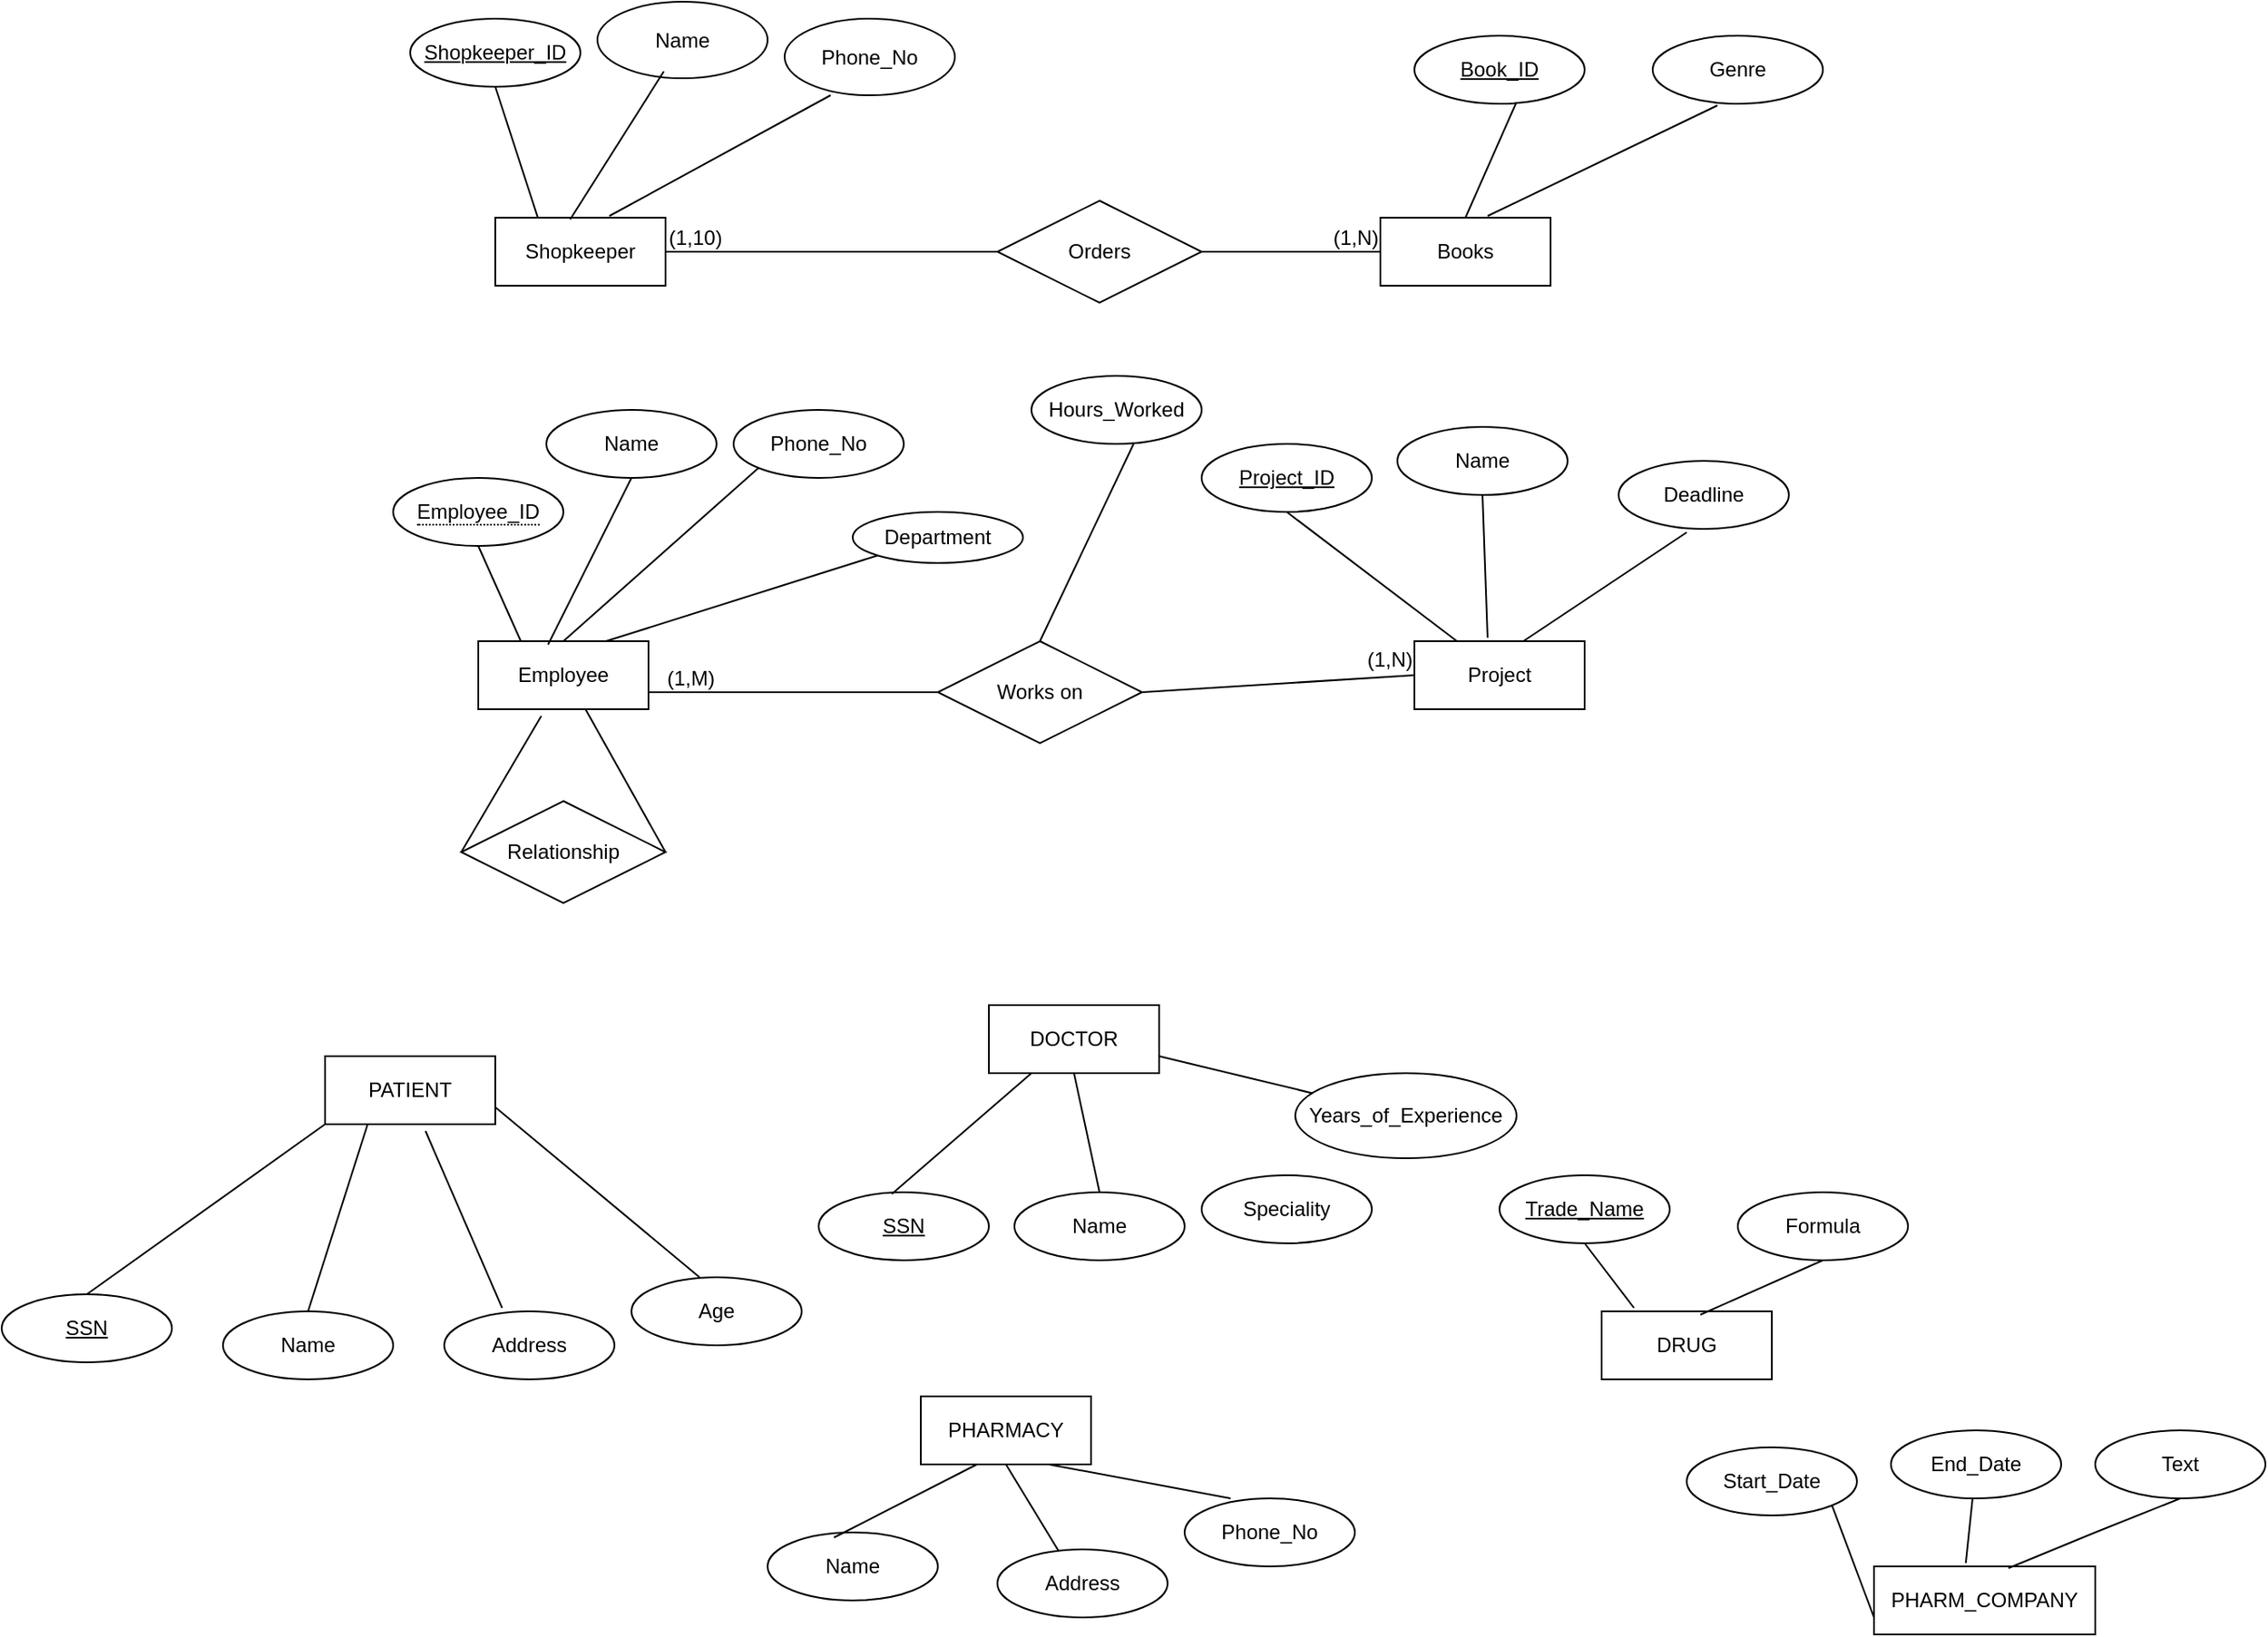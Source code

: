 <mxfile version="26.0.16">
  <diagram id="R2lEEEUBdFMjLlhIrx00" name="Page-1">
    <mxGraphModel dx="1562" dy="793" grid="1" gridSize="10" guides="1" tooltips="1" connect="1" arrows="1" fold="1" page="1" pageScale="1" pageWidth="850" pageHeight="1100" math="0" shadow="0" extFonts="Permanent Marker^https://fonts.googleapis.com/css?family=Permanent+Marker">
      <root>
        <mxCell id="0" />
        <mxCell id="1" parent="0" />
        <mxCell id="5TAWwWppFLTeb1Iua5rg-2" value="Shopkeeper" style="whiteSpace=wrap;html=1;align=center;" parent="1" vertex="1">
          <mxGeometry x="60" y="167" width="100" height="40" as="geometry" />
        </mxCell>
        <mxCell id="5TAWwWppFLTeb1Iua5rg-3" value="Books" style="whiteSpace=wrap;html=1;align=center;" parent="1" vertex="1">
          <mxGeometry x="580" y="167" width="100" height="40" as="geometry" />
        </mxCell>
        <mxCell id="5TAWwWppFLTeb1Iua5rg-12" value="" style="endArrow=none;html=1;rounded=0;exitX=1;exitY=0.5;exitDx=0;exitDy=0;entryX=0;entryY=0.5;entryDx=0;entryDy=0;" parent="1" source="5TAWwWppFLTeb1Iua5rg-6" target="5TAWwWppFLTeb1Iua5rg-3" edge="1">
          <mxGeometry relative="1" as="geometry">
            <mxPoint x="390" y="57" as="sourcePoint" />
            <mxPoint x="650" y="187" as="targetPoint" />
            <Array as="points" />
          </mxGeometry>
        </mxCell>
        <mxCell id="5TAWwWppFLTeb1Iua5rg-14" value="(1,N)" style="resizable=0;html=1;whiteSpace=wrap;align=right;verticalAlign=bottom;" parent="5TAWwWppFLTeb1Iua5rg-12" connectable="0" vertex="1">
          <mxGeometry x="1" relative="1" as="geometry" />
        </mxCell>
        <mxCell id="5TAWwWppFLTeb1Iua5rg-15" value="" style="endArrow=none;html=1;rounded=0;exitX=1;exitY=0.5;exitDx=0;exitDy=0;entryX=0;entryY=0.5;entryDx=0;entryDy=0;" parent="1" source="5TAWwWppFLTeb1Iua5rg-2" target="5TAWwWppFLTeb1Iua5rg-6" edge="1">
          <mxGeometry relative="1" as="geometry">
            <mxPoint x="170" y="187" as="sourcePoint" />
            <mxPoint x="550" y="187" as="targetPoint" />
            <Array as="points" />
          </mxGeometry>
        </mxCell>
        <mxCell id="5TAWwWppFLTeb1Iua5rg-16" value="(1,10)" style="resizable=0;html=1;whiteSpace=wrap;align=left;verticalAlign=bottom;" parent="5TAWwWppFLTeb1Iua5rg-15" connectable="0" vertex="1">
          <mxGeometry x="-1" relative="1" as="geometry" />
        </mxCell>
        <mxCell id="5TAWwWppFLTeb1Iua5rg-6" value="Orders" style="shape=rhombus;perimeter=rhombusPerimeter;whiteSpace=wrap;html=1;align=center;" parent="1" vertex="1">
          <mxGeometry x="355" y="157" width="120" height="60" as="geometry" />
        </mxCell>
        <mxCell id="5TAWwWppFLTeb1Iua5rg-22" value="Name" style="ellipse;whiteSpace=wrap;html=1;align=center;" parent="1" vertex="1">
          <mxGeometry x="120" y="40" width="100" height="45" as="geometry" />
        </mxCell>
        <mxCell id="5TAWwWppFLTeb1Iua5rg-24" value="Phone_No" style="ellipse;whiteSpace=wrap;html=1;align=center;" parent="1" vertex="1">
          <mxGeometry x="230" y="50" width="100" height="45" as="geometry" />
        </mxCell>
        <mxCell id="5TAWwWppFLTeb1Iua5rg-26" value="Genre" style="ellipse;whiteSpace=wrap;html=1;align=center;" parent="1" vertex="1">
          <mxGeometry x="740" y="60" width="100" height="40" as="geometry" />
        </mxCell>
        <mxCell id="5TAWwWppFLTeb1Iua5rg-29" value="Employee" style="whiteSpace=wrap;html=1;align=center;" parent="1" vertex="1">
          <mxGeometry x="50" y="416" width="100" height="40" as="geometry" />
        </mxCell>
        <mxCell id="5TAWwWppFLTeb1Iua5rg-30" value="Project" style="whiteSpace=wrap;html=1;align=center;" parent="1" vertex="1">
          <mxGeometry x="600" y="416" width="100" height="40" as="geometry" />
        </mxCell>
        <mxCell id="5TAWwWppFLTeb1Iua5rg-32" value="" style="endArrow=none;html=1;rounded=0;exitX=1;exitY=0.5;exitDx=0;exitDy=0;entryX=0;entryY=0.5;entryDx=0;entryDy=0;" parent="1" source="5TAWwWppFLTeb1Iua5rg-34" target="5TAWwWppFLTeb1Iua5rg-30" edge="1">
          <mxGeometry relative="1" as="geometry">
            <mxPoint x="210" y="434.89" as="sourcePoint" />
            <mxPoint x="370" y="434.89" as="targetPoint" />
          </mxGeometry>
        </mxCell>
        <mxCell id="5TAWwWppFLTeb1Iua5rg-33" value="(1,N)" style="resizable=0;html=1;whiteSpace=wrap;align=right;verticalAlign=bottom;" parent="5TAWwWppFLTeb1Iua5rg-32" connectable="0" vertex="1">
          <mxGeometry x="1" relative="1" as="geometry" />
        </mxCell>
        <mxCell id="5TAWwWppFLTeb1Iua5rg-34" value="Works on" style="shape=rhombus;perimeter=rhombusPerimeter;whiteSpace=wrap;html=1;align=center;" parent="1" vertex="1">
          <mxGeometry x="320" y="416" width="120" height="60" as="geometry" />
        </mxCell>
        <mxCell id="5TAWwWppFLTeb1Iua5rg-37" value="&lt;span style=&quot;border-bottom: 1px dotted&quot;&gt;Employee_ID&lt;/span&gt;" style="ellipse;whiteSpace=wrap;html=1;align=center;" parent="1" vertex="1">
          <mxGeometry y="320" width="100" height="40" as="geometry" />
        </mxCell>
        <mxCell id="5TAWwWppFLTeb1Iua5rg-40" value="Name" style="ellipse;whiteSpace=wrap;html=1;align=center;" parent="1" vertex="1">
          <mxGeometry x="90" y="280" width="100" height="40" as="geometry" />
        </mxCell>
        <mxCell id="5TAWwWppFLTeb1Iua5rg-42" value="Phone_No" style="ellipse;whiteSpace=wrap;html=1;align=center;" parent="1" vertex="1">
          <mxGeometry x="200" y="280" width="100" height="40" as="geometry" />
        </mxCell>
        <mxCell id="5TAWwWppFLTeb1Iua5rg-43" value="Department" style="ellipse;whiteSpace=wrap;html=1;align=center;" parent="1" vertex="1">
          <mxGeometry x="270" y="340" width="100" height="30" as="geometry" />
        </mxCell>
        <mxCell id="5TAWwWppFLTeb1Iua5rg-48" value="Name" style="ellipse;whiteSpace=wrap;html=1;align=center;" parent="1" vertex="1">
          <mxGeometry x="590" y="290" width="100" height="40" as="geometry" />
        </mxCell>
        <mxCell id="5TAWwWppFLTeb1Iua5rg-52" value="Deadline" style="ellipse;whiteSpace=wrap;html=1;align=center;" parent="1" vertex="1">
          <mxGeometry x="720" y="310" width="100" height="40" as="geometry" />
        </mxCell>
        <mxCell id="5TAWwWppFLTeb1Iua5rg-54" value="Hours_Worked" style="ellipse;whiteSpace=wrap;html=1;align=center;" parent="1" vertex="1">
          <mxGeometry x="375" y="260" width="100" height="40" as="geometry" />
        </mxCell>
        <mxCell id="5TAWwWppFLTeb1Iua5rg-94" value="" style="endArrow=none;html=1;rounded=0;exitX=0;exitY=0.5;exitDx=0;exitDy=0;entryX=1;entryY=0.75;entryDx=0;entryDy=0;" parent="1" source="5TAWwWppFLTeb1Iua5rg-34" target="5TAWwWppFLTeb1Iua5rg-29" edge="1">
          <mxGeometry relative="1" as="geometry">
            <mxPoint x="450" y="446" as="sourcePoint" />
            <mxPoint x="190" y="460" as="targetPoint" />
          </mxGeometry>
        </mxCell>
        <mxCell id="5TAWwWppFLTeb1Iua5rg-95" value="(1,M)" style="resizable=0;html=1;whiteSpace=wrap;align=right;verticalAlign=bottom;" parent="5TAWwWppFLTeb1Iua5rg-94" connectable="0" vertex="1">
          <mxGeometry x="1" relative="1" as="geometry">
            <mxPoint x="40" as="offset" />
          </mxGeometry>
        </mxCell>
        <mxCell id="IJ8p-ocKVu34j_YwC-Zw-1" value="Shopkeeper_ID" style="ellipse;whiteSpace=wrap;html=1;align=center;fontStyle=4;" vertex="1" parent="1">
          <mxGeometry x="10" y="50" width="100" height="40" as="geometry" />
        </mxCell>
        <mxCell id="IJ8p-ocKVu34j_YwC-Zw-3" value="" style="endArrow=none;html=1;rounded=0;exitX=0.5;exitY=1;exitDx=0;exitDy=0;entryX=0.25;entryY=0;entryDx=0;entryDy=0;" edge="1" parent="1" source="IJ8p-ocKVu34j_YwC-Zw-1" target="5TAWwWppFLTeb1Iua5rg-2">
          <mxGeometry relative="1" as="geometry">
            <mxPoint x="30" y="120" as="sourcePoint" />
            <mxPoint x="190" y="120" as="targetPoint" />
          </mxGeometry>
        </mxCell>
        <mxCell id="IJ8p-ocKVu34j_YwC-Zw-4" value="" style="endArrow=none;html=1;rounded=0;exitX=0.39;exitY=0.911;exitDx=0;exitDy=0;exitPerimeter=0;entryX=0.44;entryY=0.025;entryDx=0;entryDy=0;entryPerimeter=0;" edge="1" parent="1" source="5TAWwWppFLTeb1Iua5rg-22" target="5TAWwWppFLTeb1Iua5rg-2">
          <mxGeometry relative="1" as="geometry">
            <mxPoint x="60" y="350" as="sourcePoint" />
            <mxPoint x="220" y="350" as="targetPoint" />
          </mxGeometry>
        </mxCell>
        <mxCell id="IJ8p-ocKVu34j_YwC-Zw-5" value="" style="endArrow=none;html=1;rounded=0;exitX=0.67;exitY=-0.025;exitDx=0;exitDy=0;exitPerimeter=0;entryX=0.27;entryY=1;entryDx=0;entryDy=0;entryPerimeter=0;" edge="1" parent="1" source="5TAWwWppFLTeb1Iua5rg-2" target="5TAWwWppFLTeb1Iua5rg-24">
          <mxGeometry relative="1" as="geometry">
            <mxPoint x="150" y="150" as="sourcePoint" />
            <mxPoint x="320" y="150" as="targetPoint" />
          </mxGeometry>
        </mxCell>
        <mxCell id="IJ8p-ocKVu34j_YwC-Zw-6" value="" style="endArrow=none;html=1;rounded=0;exitX=0.6;exitY=0.975;exitDx=0;exitDy=0;entryX=0.5;entryY=0;entryDx=0;entryDy=0;exitPerimeter=0;" edge="1" parent="1" source="IJ8p-ocKVu34j_YwC-Zw-7" target="5TAWwWppFLTeb1Iua5rg-3">
          <mxGeometry relative="1" as="geometry">
            <mxPoint x="660" y="110" as="sourcePoint" />
            <mxPoint x="810" y="120" as="targetPoint" />
          </mxGeometry>
        </mxCell>
        <mxCell id="IJ8p-ocKVu34j_YwC-Zw-7" value="Book_ID" style="ellipse;whiteSpace=wrap;html=1;align=center;fontStyle=4;" vertex="1" parent="1">
          <mxGeometry x="600" y="60" width="100" height="40" as="geometry" />
        </mxCell>
        <mxCell id="IJ8p-ocKVu34j_YwC-Zw-8" value="" style="endArrow=none;html=1;rounded=0;exitX=0.63;exitY=-0.025;exitDx=0;exitDy=0;exitPerimeter=0;entryX=0.38;entryY=1.025;entryDx=0;entryDy=0;entryPerimeter=0;" edge="1" parent="1" source="5TAWwWppFLTeb1Iua5rg-3" target="5TAWwWppFLTeb1Iua5rg-26">
          <mxGeometry relative="1" as="geometry">
            <mxPoint x="720" y="160" as="sourcePoint" />
            <mxPoint x="880" y="160" as="targetPoint" />
          </mxGeometry>
        </mxCell>
        <mxCell id="IJ8p-ocKVu34j_YwC-Zw-9" value="Project_ID" style="ellipse;whiteSpace=wrap;html=1;align=center;fontStyle=4;" vertex="1" parent="1">
          <mxGeometry x="475" y="300" width="100" height="40" as="geometry" />
        </mxCell>
        <mxCell id="IJ8p-ocKVu34j_YwC-Zw-10" value="" style="endArrow=none;html=1;rounded=0;exitX=0.5;exitY=1;exitDx=0;exitDy=0;entryX=0.25;entryY=0;entryDx=0;entryDy=0;" edge="1" parent="1" source="IJ8p-ocKVu34j_YwC-Zw-9" target="5TAWwWppFLTeb1Iua5rg-30">
          <mxGeometry relative="1" as="geometry">
            <mxPoint x="510" y="380" as="sourcePoint" />
            <mxPoint x="620" y="410" as="targetPoint" />
          </mxGeometry>
        </mxCell>
        <mxCell id="IJ8p-ocKVu34j_YwC-Zw-11" value="" style="endArrow=none;html=1;rounded=0;exitX=0.5;exitY=0;exitDx=0;exitDy=0;entryX=0.6;entryY=1;entryDx=0;entryDy=0;entryPerimeter=0;" edge="1" parent="1" source="5TAWwWppFLTeb1Iua5rg-34" target="5TAWwWppFLTeb1Iua5rg-54">
          <mxGeometry relative="1" as="geometry">
            <mxPoint x="330" y="390" as="sourcePoint" />
            <mxPoint x="490" y="390" as="targetPoint" />
          </mxGeometry>
        </mxCell>
        <mxCell id="IJ8p-ocKVu34j_YwC-Zw-12" value="" style="endArrow=none;html=1;rounded=0;exitX=0.5;exitY=1;exitDx=0;exitDy=0;entryX=0.25;entryY=0;entryDx=0;entryDy=0;" edge="1" parent="1" source="5TAWwWppFLTeb1Iua5rg-37" target="5TAWwWppFLTeb1Iua5rg-29">
          <mxGeometry relative="1" as="geometry">
            <mxPoint x="60" y="370" as="sourcePoint" />
            <mxPoint x="220" y="370" as="targetPoint" />
          </mxGeometry>
        </mxCell>
        <mxCell id="IJ8p-ocKVu34j_YwC-Zw-13" value="" style="endArrow=none;html=1;rounded=0;exitX=0.41;exitY=0.05;exitDx=0;exitDy=0;exitPerimeter=0;entryX=0.5;entryY=1;entryDx=0;entryDy=0;" edge="1" parent="1" source="5TAWwWppFLTeb1Iua5rg-29" target="5TAWwWppFLTeb1Iua5rg-40">
          <mxGeometry relative="1" as="geometry">
            <mxPoint x="250" y="280" as="sourcePoint" />
            <mxPoint x="410" y="280" as="targetPoint" />
          </mxGeometry>
        </mxCell>
        <mxCell id="IJ8p-ocKVu34j_YwC-Zw-14" value="" style="endArrow=none;html=1;rounded=0;exitX=0.5;exitY=0;exitDx=0;exitDy=0;entryX=0;entryY=1;entryDx=0;entryDy=0;" edge="1" parent="1" source="5TAWwWppFLTeb1Iua5rg-29" target="5TAWwWppFLTeb1Iua5rg-42">
          <mxGeometry relative="1" as="geometry">
            <mxPoint x="130" y="390" as="sourcePoint" />
            <mxPoint x="290" y="390" as="targetPoint" />
          </mxGeometry>
        </mxCell>
        <mxCell id="IJ8p-ocKVu34j_YwC-Zw-15" value="" style="endArrow=none;html=1;rounded=0;exitX=0.75;exitY=0;exitDx=0;exitDy=0;entryX=0;entryY=1;entryDx=0;entryDy=0;" edge="1" parent="1" source="5TAWwWppFLTeb1Iua5rg-29" target="5TAWwWppFLTeb1Iua5rg-43">
          <mxGeometry relative="1" as="geometry">
            <mxPoint x="150" y="410" as="sourcePoint" />
            <mxPoint x="310" y="410" as="targetPoint" />
          </mxGeometry>
        </mxCell>
        <mxCell id="IJ8p-ocKVu34j_YwC-Zw-16" value="Relationship" style="shape=rhombus;perimeter=rhombusPerimeter;whiteSpace=wrap;html=1;align=center;" vertex="1" parent="1">
          <mxGeometry x="40" y="510" width="120" height="60" as="geometry" />
        </mxCell>
        <mxCell id="IJ8p-ocKVu34j_YwC-Zw-17" value="" style="endArrow=none;html=1;rounded=0;exitX=0;exitY=0.5;exitDx=0;exitDy=0;entryX=0.37;entryY=1.1;entryDx=0;entryDy=0;entryPerimeter=0;" edge="1" parent="1" source="IJ8p-ocKVu34j_YwC-Zw-16" target="5TAWwWppFLTeb1Iua5rg-29">
          <mxGeometry relative="1" as="geometry">
            <mxPoint y="490" as="sourcePoint" />
            <mxPoint x="160" y="490" as="targetPoint" />
          </mxGeometry>
        </mxCell>
        <mxCell id="IJ8p-ocKVu34j_YwC-Zw-18" value="" style="endArrow=none;html=1;rounded=0;exitX=1;exitY=0.5;exitDx=0;exitDy=0;entryX=0.63;entryY=1;entryDx=0;entryDy=0;entryPerimeter=0;" edge="1" parent="1" source="IJ8p-ocKVu34j_YwC-Zw-16" target="5TAWwWppFLTeb1Iua5rg-29">
          <mxGeometry relative="1" as="geometry">
            <mxPoint x="100" y="350" as="sourcePoint" />
            <mxPoint x="100" y="350" as="targetPoint" />
          </mxGeometry>
        </mxCell>
        <mxCell id="IJ8p-ocKVu34j_YwC-Zw-19" value="" style="endArrow=none;html=1;rounded=0;entryX=0.43;entryY=-0.05;entryDx=0;entryDy=0;entryPerimeter=0;exitX=0.5;exitY=1;exitDx=0;exitDy=0;" edge="1" parent="1" source="5TAWwWppFLTeb1Iua5rg-48" target="5TAWwWppFLTeb1Iua5rg-30">
          <mxGeometry relative="1" as="geometry">
            <mxPoint x="610" y="370" as="sourcePoint" />
            <mxPoint x="770" y="370" as="targetPoint" />
          </mxGeometry>
        </mxCell>
        <mxCell id="IJ8p-ocKVu34j_YwC-Zw-20" value="" style="endArrow=none;html=1;rounded=0;exitX=0.64;exitY=0;exitDx=0;exitDy=0;exitPerimeter=0;entryX=0.4;entryY=1.05;entryDx=0;entryDy=0;entryPerimeter=0;" edge="1" parent="1" source="5TAWwWppFLTeb1Iua5rg-30" target="5TAWwWppFLTeb1Iua5rg-52">
          <mxGeometry relative="1" as="geometry">
            <mxPoint x="690" y="400" as="sourcePoint" />
            <mxPoint x="840" y="400" as="targetPoint" />
          </mxGeometry>
        </mxCell>
        <mxCell id="IJ8p-ocKVu34j_YwC-Zw-21" value="PATIENT" style="whiteSpace=wrap;html=1;align=center;" vertex="1" parent="1">
          <mxGeometry x="-40" y="660" width="100" height="40" as="geometry" />
        </mxCell>
        <mxCell id="IJ8p-ocKVu34j_YwC-Zw-22" value="SSN" style="ellipse;whiteSpace=wrap;html=1;align=center;fontStyle=4;" vertex="1" parent="1">
          <mxGeometry x="-230" y="800" width="100" height="40" as="geometry" />
        </mxCell>
        <mxCell id="IJ8p-ocKVu34j_YwC-Zw-23" value="" style="endArrow=none;html=1;rounded=0;exitX=0.5;exitY=0;exitDx=0;exitDy=0;entryX=0;entryY=1;entryDx=0;entryDy=0;" edge="1" parent="1" source="IJ8p-ocKVu34j_YwC-Zw-22" target="IJ8p-ocKVu34j_YwC-Zw-21">
          <mxGeometry relative="1" as="geometry">
            <mxPoint x="-160" y="780" as="sourcePoint" />
            <mxPoint y="780" as="targetPoint" />
          </mxGeometry>
        </mxCell>
        <mxCell id="IJ8p-ocKVu34j_YwC-Zw-24" value="Name" style="ellipse;whiteSpace=wrap;html=1;align=center;" vertex="1" parent="1">
          <mxGeometry x="-100" y="810" width="100" height="40" as="geometry" />
        </mxCell>
        <mxCell id="IJ8p-ocKVu34j_YwC-Zw-25" value="" style="endArrow=none;html=1;rounded=0;exitX=0.5;exitY=0;exitDx=0;exitDy=0;entryX=0.25;entryY=1;entryDx=0;entryDy=0;" edge="1" parent="1" source="IJ8p-ocKVu34j_YwC-Zw-24" target="IJ8p-ocKVu34j_YwC-Zw-21">
          <mxGeometry relative="1" as="geometry">
            <mxPoint x="-50" y="770" as="sourcePoint" />
            <mxPoint x="110" y="770" as="targetPoint" />
          </mxGeometry>
        </mxCell>
        <mxCell id="IJ8p-ocKVu34j_YwC-Zw-26" value="Address" style="ellipse;whiteSpace=wrap;html=1;align=center;" vertex="1" parent="1">
          <mxGeometry x="30" y="810" width="100" height="40" as="geometry" />
        </mxCell>
        <mxCell id="IJ8p-ocKVu34j_YwC-Zw-27" value="" style="endArrow=none;html=1;rounded=0;exitX=0.59;exitY=1.1;exitDx=0;exitDy=0;exitPerimeter=0;entryX=0.34;entryY=-0.05;entryDx=0;entryDy=0;entryPerimeter=0;" edge="1" parent="1" source="IJ8p-ocKVu34j_YwC-Zw-21" target="IJ8p-ocKVu34j_YwC-Zw-26">
          <mxGeometry relative="1" as="geometry">
            <mxPoint x="40" y="750" as="sourcePoint" />
            <mxPoint x="200" y="750" as="targetPoint" />
          </mxGeometry>
        </mxCell>
        <mxCell id="IJ8p-ocKVu34j_YwC-Zw-28" value="Age" style="ellipse;whiteSpace=wrap;html=1;align=center;" vertex="1" parent="1">
          <mxGeometry x="140" y="790" width="100" height="40" as="geometry" />
        </mxCell>
        <mxCell id="IJ8p-ocKVu34j_YwC-Zw-29" value="" style="endArrow=none;html=1;rounded=0;exitX=1;exitY=0.75;exitDx=0;exitDy=0;entryX=0.4;entryY=0;entryDx=0;entryDy=0;entryPerimeter=0;" edge="1" parent="1" source="IJ8p-ocKVu34j_YwC-Zw-21" target="IJ8p-ocKVu34j_YwC-Zw-28">
          <mxGeometry relative="1" as="geometry">
            <mxPoint x="80" y="720" as="sourcePoint" />
            <mxPoint x="240" y="720" as="targetPoint" />
          </mxGeometry>
        </mxCell>
        <mxCell id="IJ8p-ocKVu34j_YwC-Zw-31" value="DOCTOR" style="whiteSpace=wrap;html=1;align=center;" vertex="1" parent="1">
          <mxGeometry x="350" y="630" width="100" height="40" as="geometry" />
        </mxCell>
        <mxCell id="IJ8p-ocKVu34j_YwC-Zw-32" value="SSN" style="ellipse;whiteSpace=wrap;html=1;align=center;fontStyle=4;" vertex="1" parent="1">
          <mxGeometry x="250" y="740" width="100" height="40" as="geometry" />
        </mxCell>
        <mxCell id="IJ8p-ocKVu34j_YwC-Zw-33" value="" style="endArrow=none;html=1;rounded=0;exitX=0.43;exitY=0.025;exitDx=0;exitDy=0;entryX=0.25;entryY=1;entryDx=0;entryDy=0;exitPerimeter=0;" edge="1" parent="1" source="IJ8p-ocKVu34j_YwC-Zw-32" target="IJ8p-ocKVu34j_YwC-Zw-31">
          <mxGeometry relative="1" as="geometry">
            <mxPoint x="280" y="770" as="sourcePoint" />
            <mxPoint x="420" y="670" as="targetPoint" />
          </mxGeometry>
        </mxCell>
        <mxCell id="IJ8p-ocKVu34j_YwC-Zw-34" value="Name" style="ellipse;whiteSpace=wrap;html=1;align=center;" vertex="1" parent="1">
          <mxGeometry x="365" y="740" width="100" height="40" as="geometry" />
        </mxCell>
        <mxCell id="IJ8p-ocKVu34j_YwC-Zw-35" value="" style="endArrow=none;html=1;rounded=0;exitX=0.5;exitY=1;exitDx=0;exitDy=0;entryX=0.5;entryY=0;entryDx=0;entryDy=0;" edge="1" parent="1" source="IJ8p-ocKVu34j_YwC-Zw-31" target="IJ8p-ocKVu34j_YwC-Zw-34">
          <mxGeometry relative="1" as="geometry">
            <mxPoint x="390" y="690" as="sourcePoint" />
            <mxPoint x="550" y="690" as="targetPoint" />
          </mxGeometry>
        </mxCell>
        <mxCell id="IJ8p-ocKVu34j_YwC-Zw-36" value="Years_of_Experience" style="ellipse;whiteSpace=wrap;html=1;align=center;" vertex="1" parent="1">
          <mxGeometry x="530" y="670" width="130" height="50" as="geometry" />
        </mxCell>
        <mxCell id="IJ8p-ocKVu34j_YwC-Zw-37" value="Speciality" style="ellipse;whiteSpace=wrap;html=1;align=center;" vertex="1" parent="1">
          <mxGeometry x="475" y="730" width="100" height="40" as="geometry" />
        </mxCell>
        <mxCell id="IJ8p-ocKVu34j_YwC-Zw-38" value="" style="endArrow=none;html=1;rounded=0;exitX=1;exitY=0.75;exitDx=0;exitDy=0;" edge="1" parent="1" source="IJ8p-ocKVu34j_YwC-Zw-31" target="IJ8p-ocKVu34j_YwC-Zw-36">
          <mxGeometry relative="1" as="geometry">
            <mxPoint x="320" y="820" as="sourcePoint" />
            <mxPoint x="480" y="820" as="targetPoint" />
          </mxGeometry>
        </mxCell>
        <mxCell id="IJ8p-ocKVu34j_YwC-Zw-39" value="PHARMACY" style="whiteSpace=wrap;html=1;align=center;" vertex="1" parent="1">
          <mxGeometry x="310" y="860" width="100" height="40" as="geometry" />
        </mxCell>
        <mxCell id="IJ8p-ocKVu34j_YwC-Zw-40" value="Name" style="ellipse;whiteSpace=wrap;html=1;align=center;" vertex="1" parent="1">
          <mxGeometry x="220" y="940" width="100" height="40" as="geometry" />
        </mxCell>
        <mxCell id="IJ8p-ocKVu34j_YwC-Zw-41" value="Address" style="ellipse;whiteSpace=wrap;html=1;align=center;" vertex="1" parent="1">
          <mxGeometry x="355" y="950" width="100" height="40" as="geometry" />
        </mxCell>
        <mxCell id="IJ8p-ocKVu34j_YwC-Zw-42" value="Phone_No" style="ellipse;whiteSpace=wrap;html=1;align=center;" vertex="1" parent="1">
          <mxGeometry x="465" y="920" width="100" height="40" as="geometry" />
        </mxCell>
        <mxCell id="IJ8p-ocKVu34j_YwC-Zw-43" value="" style="endArrow=none;html=1;rounded=0;exitX=0.5;exitY=1;exitDx=0;exitDy=0;entryX=0.36;entryY=0.025;entryDx=0;entryDy=0;entryPerimeter=0;" edge="1" parent="1" source="IJ8p-ocKVu34j_YwC-Zw-39" target="IJ8p-ocKVu34j_YwC-Zw-41">
          <mxGeometry relative="1" as="geometry">
            <mxPoint x="110" y="1010" as="sourcePoint" />
            <mxPoint x="270" y="1010" as="targetPoint" />
          </mxGeometry>
        </mxCell>
        <mxCell id="IJ8p-ocKVu34j_YwC-Zw-44" value="" style="endArrow=none;html=1;rounded=0;exitX=0.39;exitY=0.075;exitDx=0;exitDy=0;exitPerimeter=0;entryX=0.33;entryY=1;entryDx=0;entryDy=0;entryPerimeter=0;" edge="1" parent="1" source="IJ8p-ocKVu34j_YwC-Zw-40" target="IJ8p-ocKVu34j_YwC-Zw-39">
          <mxGeometry relative="1" as="geometry">
            <mxPoint x="240" y="930" as="sourcePoint" />
            <mxPoint x="400" y="930" as="targetPoint" />
          </mxGeometry>
        </mxCell>
        <mxCell id="IJ8p-ocKVu34j_YwC-Zw-45" value="" style="endArrow=none;html=1;rounded=0;exitX=0.75;exitY=1;exitDx=0;exitDy=0;entryX=0.27;entryY=0;entryDx=0;entryDy=0;entryPerimeter=0;" edge="1" parent="1" source="IJ8p-ocKVu34j_YwC-Zw-39" target="IJ8p-ocKVu34j_YwC-Zw-42">
          <mxGeometry relative="1" as="geometry">
            <mxPoint x="420" y="920" as="sourcePoint" />
            <mxPoint x="510" y="920" as="targetPoint" />
          </mxGeometry>
        </mxCell>
        <mxCell id="IJ8p-ocKVu34j_YwC-Zw-46" value="DRUG" style="whiteSpace=wrap;html=1;align=center;" vertex="1" parent="1">
          <mxGeometry x="710" y="810" width="100" height="40" as="geometry" />
        </mxCell>
        <mxCell id="IJ8p-ocKVu34j_YwC-Zw-48" value="Formula" style="ellipse;whiteSpace=wrap;html=1;align=center;" vertex="1" parent="1">
          <mxGeometry x="790" y="740" width="100" height="40" as="geometry" />
        </mxCell>
        <mxCell id="IJ8p-ocKVu34j_YwC-Zw-50" value="" style="endArrow=none;html=1;rounded=0;exitX=0.5;exitY=1;exitDx=0;exitDy=0;entryX=0.19;entryY=-0.05;entryDx=0;entryDy=0;entryPerimeter=0;" edge="1" parent="1" source="IJ8p-ocKVu34j_YwC-Zw-59" target="IJ8p-ocKVu34j_YwC-Zw-46">
          <mxGeometry relative="1" as="geometry">
            <mxPoint x="690" y="776" as="sourcePoint" />
            <mxPoint x="800" y="810" as="targetPoint" />
          </mxGeometry>
        </mxCell>
        <mxCell id="IJ8p-ocKVu34j_YwC-Zw-51" value="" style="endArrow=none;html=1;rounded=0;exitX=0.58;exitY=0.05;exitDx=0;exitDy=0;exitPerimeter=0;entryX=0.5;entryY=1;entryDx=0;entryDy=0;" edge="1" parent="1" source="IJ8p-ocKVu34j_YwC-Zw-46" target="IJ8p-ocKVu34j_YwC-Zw-48">
          <mxGeometry relative="1" as="geometry">
            <mxPoint x="830" y="810" as="sourcePoint" />
            <mxPoint x="990" y="810" as="targetPoint" />
          </mxGeometry>
        </mxCell>
        <mxCell id="IJ8p-ocKVu34j_YwC-Zw-52" value="PHARM_COMPANY" style="whiteSpace=wrap;html=1;align=center;" vertex="1" parent="1">
          <mxGeometry x="870" y="960" width="130" height="40" as="geometry" />
        </mxCell>
        <mxCell id="IJ8p-ocKVu34j_YwC-Zw-53" value="End_Date" style="ellipse;whiteSpace=wrap;html=1;align=center;" vertex="1" parent="1">
          <mxGeometry x="880" y="880" width="100" height="40" as="geometry" />
        </mxCell>
        <mxCell id="IJ8p-ocKVu34j_YwC-Zw-54" value="Text" style="ellipse;whiteSpace=wrap;html=1;align=center;" vertex="1" parent="1">
          <mxGeometry x="1000" y="880" width="100" height="40" as="geometry" />
        </mxCell>
        <mxCell id="IJ8p-ocKVu34j_YwC-Zw-55" value="Start_Date" style="ellipse;whiteSpace=wrap;html=1;align=center;" vertex="1" parent="1">
          <mxGeometry x="760" y="890" width="100" height="40" as="geometry" />
        </mxCell>
        <mxCell id="IJ8p-ocKVu34j_YwC-Zw-56" value="" style="endArrow=none;html=1;rounded=0;exitX=1;exitY=1;exitDx=0;exitDy=0;entryX=0;entryY=0.75;entryDx=0;entryDy=0;" edge="1" parent="1" source="IJ8p-ocKVu34j_YwC-Zw-55" target="IJ8p-ocKVu34j_YwC-Zw-52">
          <mxGeometry relative="1" as="geometry">
            <mxPoint x="680" y="1030" as="sourcePoint" />
            <mxPoint x="840" y="1030" as="targetPoint" />
          </mxGeometry>
        </mxCell>
        <mxCell id="IJ8p-ocKVu34j_YwC-Zw-57" value="" style="endArrow=none;html=1;rounded=0;exitX=0.608;exitY=0.025;exitDx=0;exitDy=0;exitPerimeter=0;entryX=0.5;entryY=1;entryDx=0;entryDy=0;" edge="1" parent="1" source="IJ8p-ocKVu34j_YwC-Zw-52" target="IJ8p-ocKVu34j_YwC-Zw-54">
          <mxGeometry relative="1" as="geometry">
            <mxPoint x="950" y="950" as="sourcePoint" />
            <mxPoint x="1110" y="950" as="targetPoint" />
            <Array as="points">
              <mxPoint x="1000" y="940" />
            </Array>
          </mxGeometry>
        </mxCell>
        <mxCell id="IJ8p-ocKVu34j_YwC-Zw-58" value="" style="endArrow=none;html=1;rounded=0;entryX=0.415;entryY=-0.05;entryDx=0;entryDy=0;entryPerimeter=0;" edge="1" parent="1" source="IJ8p-ocKVu34j_YwC-Zw-53" target="IJ8p-ocKVu34j_YwC-Zw-52">
          <mxGeometry relative="1" as="geometry">
            <mxPoint x="860" y="940" as="sourcePoint" />
            <mxPoint x="1020" y="940" as="targetPoint" />
          </mxGeometry>
        </mxCell>
        <mxCell id="IJ8p-ocKVu34j_YwC-Zw-59" value="Trade_Name" style="ellipse;whiteSpace=wrap;html=1;align=center;fontStyle=4;" vertex="1" parent="1">
          <mxGeometry x="650" y="730" width="100" height="40" as="geometry" />
        </mxCell>
      </root>
    </mxGraphModel>
  </diagram>
</mxfile>
